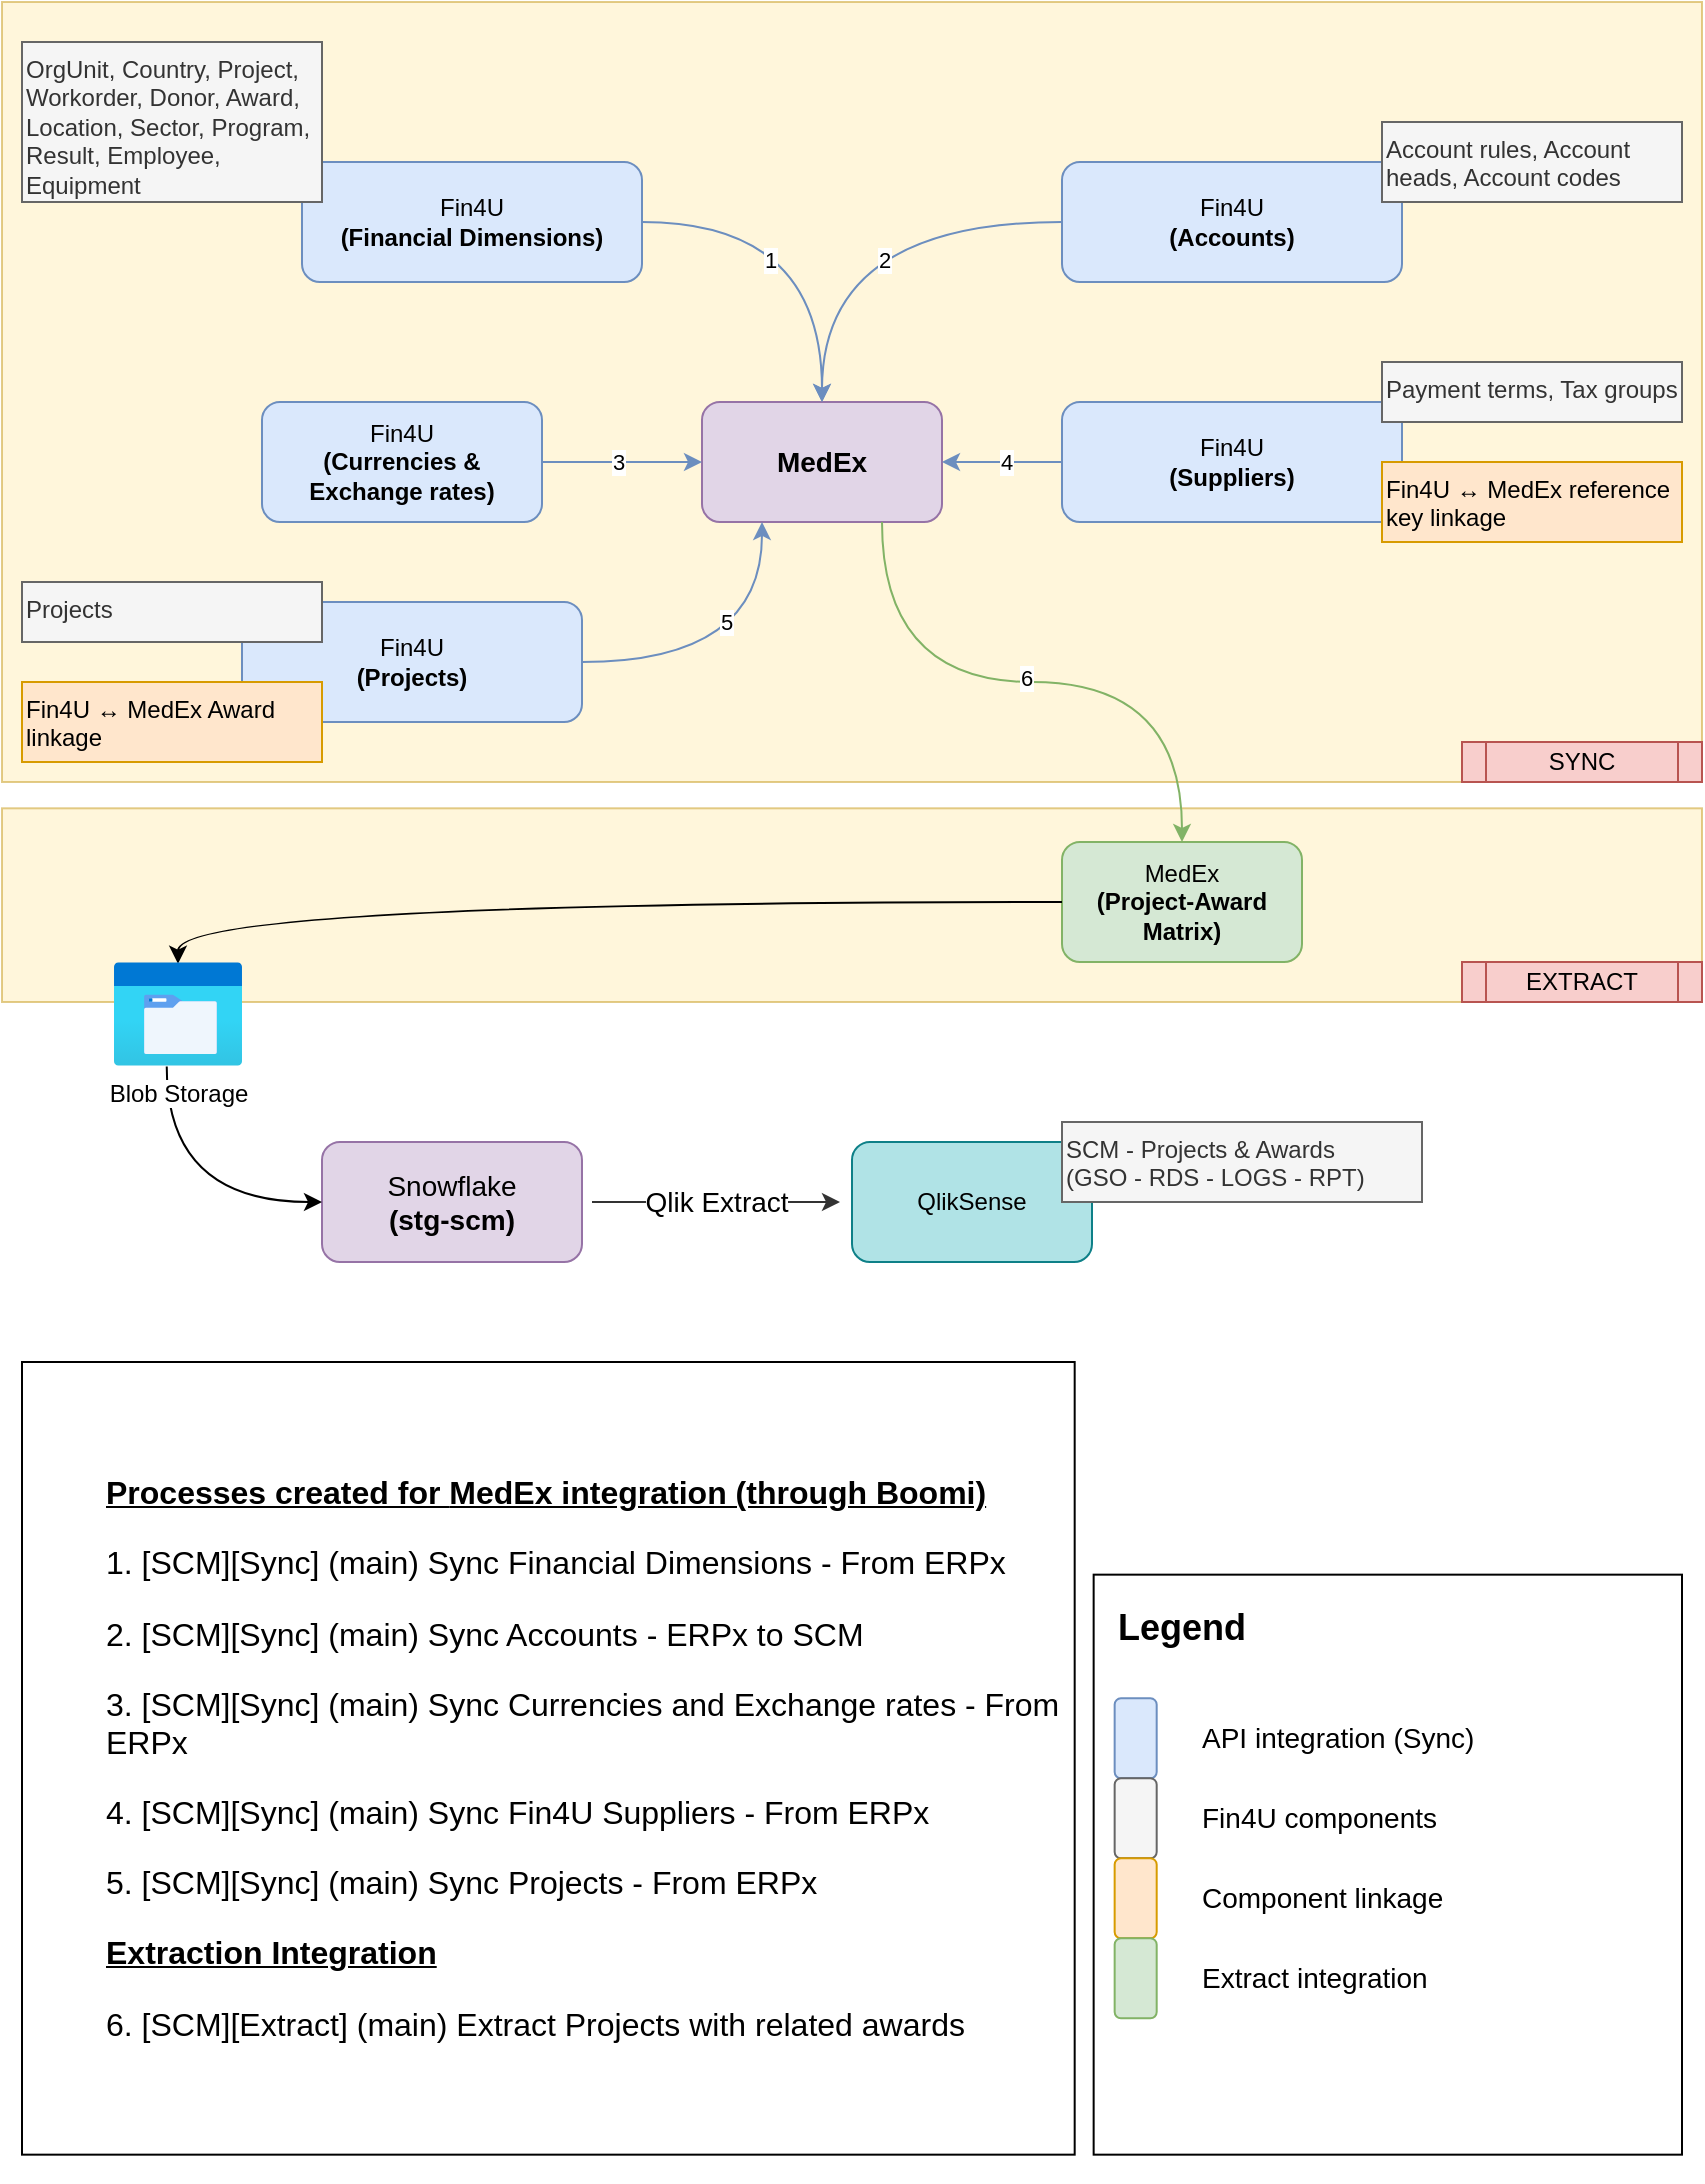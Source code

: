<mxfile version="23.1.0" type="device">
  <diagram name="Page-1" id="ndSfWxXkHObQsdJY2zDe">
    <mxGraphModel dx="1221" dy="652" grid="1" gridSize="10" guides="1" tooltips="1" connect="1" arrows="1" fold="1" page="1" pageScale="1" pageWidth="850" pageHeight="1100" math="0" shadow="0">
      <root>
        <mxCell id="0" />
        <mxCell id="1" parent="0" />
        <mxCell id="mrR2_URcDrBN32v_bF9_-54" value="" style="rounded=0;whiteSpace=wrap;html=1;fillColor=#fff2cc;opacity=70;strokeColor=#d6b656;" parent="1" vertex="1">
          <mxGeometry width="850" height="390" as="geometry" />
        </mxCell>
        <mxCell id="mrR2_URcDrBN32v_bF9_-1" value="&lt;span style=&quot;font-size: 14px;&quot;&gt;&lt;b&gt;MedEx&lt;/b&gt;&lt;/span&gt;" style="rounded=1;whiteSpace=wrap;html=1;fillColor=#e1d5e7;strokeColor=#9673a6;" parent="1" vertex="1">
          <mxGeometry x="350" y="200" width="120" height="60" as="geometry" />
        </mxCell>
        <mxCell id="mrR2_URcDrBN32v_bF9_-8" style="edgeStyle=orthogonalEdgeStyle;rounded=0;orthogonalLoop=1;jettySize=auto;html=1;exitX=1;exitY=0.5;exitDx=0;exitDy=0;fillColor=#dae8fc;strokeColor=#6c8ebf;curved=1;" parent="1" source="mrR2_URcDrBN32v_bF9_-4" target="mrR2_URcDrBN32v_bF9_-1" edge="1">
          <mxGeometry relative="1" as="geometry" />
        </mxCell>
        <mxCell id="mrR2_URcDrBN32v_bF9_-9" value="1" style="edgeLabel;html=1;align=center;verticalAlign=middle;resizable=0;points=[];" parent="mrR2_URcDrBN32v_bF9_-8" vertex="1" connectable="0">
          <mxGeometry x="0.207" y="-2" relative="1" as="geometry">
            <mxPoint x="-24" as="offset" />
          </mxGeometry>
        </mxCell>
        <mxCell id="mrR2_URcDrBN32v_bF9_-12" value="" style="group" parent="1" vertex="1" connectable="0">
          <mxGeometry x="10" y="680" width="840" height="410" as="geometry" />
        </mxCell>
        <mxCell id="mrR2_URcDrBN32v_bF9_-13" value="&lt;blockquote style=&quot;margin: 0px 0px 0px 40px; border: none; padding: 0px; font-size: 16px;&quot;&gt;&lt;p style=&quot;font-size: 16px;&quot;&gt;&lt;b&gt;&lt;u&gt;&lt;span style=&quot;font-size: 12pt; background-color: initial; font-family: Helvetica, sans-serif;&quot;&gt;Processes created for&amp;nbsp;&lt;/span&gt;&lt;span style=&quot;font-size: 12pt; background-color: initial; font-family: Helvetica, sans-serif;&quot;&gt;MedEx integration (through&amp;nbsp;Boomi)&lt;/span&gt;&lt;br&gt;&lt;/u&gt;&lt;/b&gt;&lt;/p&gt;&lt;p style=&quot;font-size: 16px;&quot;&gt;1.&amp;nbsp;[SCM][Sync] (main) Sync Financial Dimensions - From ERPx&lt;/p&gt;&lt;p style=&quot;font-size: 16px;&quot;&gt;2.&amp;nbsp;[SCM][Sync] (main) Sync Accounts - ERPx to SCM&lt;/p&gt;&lt;p style=&quot;font-size: 16px;&quot;&gt;3.&amp;nbsp;[SCM][Sync] (main) Sync Currencies and Exchange rates - From ERPx&lt;/p&gt;&lt;p style=&quot;font-size: 16px;&quot;&gt;4.&amp;nbsp;[SCM][Sync] (main) Sync Fin4U Suppliers - From ERPx&lt;/p&gt;&lt;p style=&quot;font-size: 16px;&quot;&gt;5.&amp;nbsp;[SCM][Sync] (main) Sync Projects - From ERPx&lt;/p&gt;&lt;p style=&quot;font-size: 16px;&quot;&gt;&lt;b&gt;&lt;u&gt;Extraction Integration&lt;/u&gt;&lt;/b&gt;&lt;/p&gt;&lt;p style=&quot;font-size: 16px;&quot;&gt;6.&amp;nbsp;[SCM][Extract] (main) Extract Projects with related awards&lt;/p&gt;&lt;/blockquote&gt;" style="rounded=0;whiteSpace=wrap;html=1;align=left;" parent="mrR2_URcDrBN32v_bF9_-12" vertex="1">
          <mxGeometry width="526.342" height="396.33" as="geometry" />
        </mxCell>
        <mxCell id="mrR2_URcDrBN32v_bF9_-14" value="&lt;font style=&quot;&quot;&gt;&lt;font style=&quot;font-size: 18px;&quot;&gt;&lt;span style=&quot;white-space: pre;&quot;&gt;&amp;nbsp;&amp;nbsp;&amp;nbsp;&amp;nbsp;&lt;/span&gt;&lt;br&gt;&lt;/font&gt;&lt;/font&gt;" style="text;html=1;align=left;verticalAlign=middle;resizable=0;points=[];autosize=1;strokeColor=none;fillColor=none;fontSize=11;fontFamily=Helvetica;fontColor=default;" parent="mrR2_URcDrBN32v_bF9_-12" vertex="1">
          <mxGeometry y="178.17" width="40" height="40" as="geometry" />
        </mxCell>
        <mxCell id="mrR2_URcDrBN32v_bF9_-15" value="" style="rounded=0;whiteSpace=wrap;html=1;movable=1;resizable=1;rotatable=1;deletable=1;editable=1;locked=0;connectable=1;" parent="mrR2_URcDrBN32v_bF9_-12" vertex="1">
          <mxGeometry x="535.823" y="106.33" width="294.177" height="290" as="geometry" />
        </mxCell>
        <mxCell id="mrR2_URcDrBN32v_bF9_-16" value="" style="rounded=1;whiteSpace=wrap;html=1;labelBackgroundColor=#E6FFCC;labelBorderColor=default;fontFamily=Helvetica;fontSize=11;fillColor=#dae8fc;strokeColor=#6c8ebf;" parent="mrR2_URcDrBN32v_bF9_-12" vertex="1">
          <mxGeometry x="546.329" y="168.16" width="21.013" height="40" as="geometry" />
        </mxCell>
        <mxCell id="mrR2_URcDrBN32v_bF9_-17" value="&lt;span style=&quot;border-color: var(--border-color);&quot;&gt;&lt;font style=&quot;font-size: 14px;&quot;&gt;API integration (Sync)&lt;/font&gt;&lt;/span&gt;" style="text;html=1;align=left;verticalAlign=middle;resizable=0;points=[];autosize=1;strokeColor=none;fillColor=none;fontSize=12;fontFamily=Helvetica;fontColor=default;" parent="mrR2_URcDrBN32v_bF9_-12" vertex="1">
          <mxGeometry x="588.354" y="173.16" width="160" height="30" as="geometry" />
        </mxCell>
        <mxCell id="mrR2_URcDrBN32v_bF9_-22" value="&lt;font style=&quot;font-size: 18px;&quot;&gt;Legend&lt;/font&gt;" style="text;html=1;align=left;verticalAlign=middle;resizable=0;points=[];autosize=1;strokeColor=none;fillColor=none;fontSize=12;fontFamily=Helvetica;fontColor=default;fontStyle=1" parent="mrR2_URcDrBN32v_bF9_-12" vertex="1">
          <mxGeometry x="546.329" y="113.16" width="90" height="40" as="geometry" />
        </mxCell>
        <mxCell id="mrR2_URcDrBN32v_bF9_-37" value="" style="rounded=1;whiteSpace=wrap;html=1;labelBackgroundColor=#E6FFCC;labelBorderColor=default;fontFamily=Helvetica;fontSize=11;fillColor=#f5f5f5;strokeColor=#666666;fontColor=#333333;" parent="mrR2_URcDrBN32v_bF9_-12" vertex="1">
          <mxGeometry x="546.329" y="208.16" width="21.013" height="40" as="geometry" />
        </mxCell>
        <mxCell id="mrR2_URcDrBN32v_bF9_-38" value="&lt;span style=&quot;border-color: var(--border-color);&quot;&gt;&lt;font style=&quot;font-size: 14px;&quot;&gt;Fin4U components&lt;/font&gt;&lt;/span&gt;" style="text;html=1;align=left;verticalAlign=middle;resizable=0;points=[];autosize=1;strokeColor=none;fillColor=none;fontSize=12;fontFamily=Helvetica;fontColor=default;" parent="mrR2_URcDrBN32v_bF9_-12" vertex="1">
          <mxGeometry x="588.354" y="213.16" width="140" height="30" as="geometry" />
        </mxCell>
        <mxCell id="mrR2_URcDrBN32v_bF9_-45" value="" style="rounded=1;whiteSpace=wrap;html=1;labelBackgroundColor=#E6FFCC;labelBorderColor=default;fontFamily=Helvetica;fontSize=11;fillColor=#ffe6cc;strokeColor=#d79b00;" parent="mrR2_URcDrBN32v_bF9_-12" vertex="1">
          <mxGeometry x="546.329" y="248.16" width="21.013" height="40" as="geometry" />
        </mxCell>
        <mxCell id="mrR2_URcDrBN32v_bF9_-46" value="&lt;span style=&quot;border-color: var(--border-color);&quot;&gt;&lt;font style=&quot;font-size: 14px;&quot;&gt;Component linkage&lt;/font&gt;&lt;/span&gt;" style="text;html=1;align=left;verticalAlign=middle;resizable=0;points=[];autosize=1;strokeColor=none;fillColor=none;fontSize=12;fontFamily=Helvetica;fontColor=default;" parent="mrR2_URcDrBN32v_bF9_-12" vertex="1">
          <mxGeometry x="588.354" y="253.16" width="140" height="30" as="geometry" />
        </mxCell>
        <mxCell id="mrR2_URcDrBN32v_bF9_-57" value="" style="rounded=1;whiteSpace=wrap;html=1;labelBackgroundColor=#E6FFCC;labelBorderColor=default;fontFamily=Helvetica;fontSize=11;fillColor=#d5e8d4;strokeColor=#82b366;" parent="mrR2_URcDrBN32v_bF9_-12" vertex="1">
          <mxGeometry x="546.329" y="288.16" width="21.013" height="40" as="geometry" />
        </mxCell>
        <mxCell id="mrR2_URcDrBN32v_bF9_-58" value="&lt;span style=&quot;border-color: var(--border-color);&quot;&gt;&lt;font style=&quot;font-size: 14px;&quot;&gt;Extract integration&lt;/font&gt;&lt;/span&gt;" style="text;html=1;align=left;verticalAlign=middle;resizable=0;points=[];autosize=1;strokeColor=none;fillColor=none;fontSize=12;fontFamily=Helvetica;fontColor=default;" parent="mrR2_URcDrBN32v_bF9_-12" vertex="1">
          <mxGeometry x="588.354" y="293.16" width="140" height="30" as="geometry" />
        </mxCell>
        <mxCell id="mrR2_URcDrBN32v_bF9_-60" value="" style="rounded=0;whiteSpace=wrap;html=1;fillColor=#fff2cc;opacity=70;strokeColor=#d6b656;" parent="mrR2_URcDrBN32v_bF9_-12" vertex="1">
          <mxGeometry x="-10" y="-276.84" width="850" height="96.84" as="geometry" />
        </mxCell>
        <mxCell id="mrR2_URcDrBN32v_bF9_-61" value="EXTRACT" style="shape=process;whiteSpace=wrap;html=1;backgroundOutline=1;fillColor=#f8cecc;strokeColor=#b85450;" parent="mrR2_URcDrBN32v_bF9_-12" vertex="1">
          <mxGeometry x="720" y="-200" width="120" height="20" as="geometry" />
        </mxCell>
        <mxCell id="mrR2_URcDrBN32v_bF9_-28" style="edgeStyle=orthogonalEdgeStyle;rounded=0;orthogonalLoop=1;jettySize=auto;html=1;exitX=0;exitY=0.5;exitDx=0;exitDy=0;entryX=0.5;entryY=0;entryDx=0;entryDy=0;fillColor=#dae8fc;strokeColor=#6c8ebf;curved=1;" parent="1" source="mrR2_URcDrBN32v_bF9_-27" target="mrR2_URcDrBN32v_bF9_-1" edge="1">
          <mxGeometry relative="1" as="geometry" />
        </mxCell>
        <mxCell id="mrR2_URcDrBN32v_bF9_-29" value="2" style="edgeLabel;html=1;align=center;verticalAlign=middle;resizable=0;points=[];" parent="mrR2_URcDrBN32v_bF9_-28" vertex="1" connectable="0">
          <mxGeometry x="0.324" y="12" relative="1" as="geometry">
            <mxPoint x="19" as="offset" />
          </mxGeometry>
        </mxCell>
        <mxCell id="mrR2_URcDrBN32v_bF9_-30" value="" style="group;fontStyle=4" parent="1" vertex="1" connectable="0">
          <mxGeometry x="10" y="20" width="370" height="360" as="geometry" />
        </mxCell>
        <mxCell id="mrR2_URcDrBN32v_bF9_-4" value="Fin4U&lt;br&gt;&lt;b&gt;(Financial Dimensions)&lt;/b&gt;" style="rounded=1;whiteSpace=wrap;html=1;fillColor=#dae8fc;strokeColor=#6c8ebf;" parent="mrR2_URcDrBN32v_bF9_-30" vertex="1">
          <mxGeometry x="140" y="60" width="170" height="60" as="geometry" />
        </mxCell>
        <mxCell id="mrR2_URcDrBN32v_bF9_-7" value="OrgUnit, Country, Project, Workorder, Donor, Award, Location, Sector, Program, Result, Employee, Equipment" style="text;whiteSpace=wrap;fillColor=#f5f5f5;fontColor=#333333;strokeColor=#666666;fontSize=12;" parent="mrR2_URcDrBN32v_bF9_-30" vertex="1">
          <mxGeometry width="150" height="80" as="geometry" />
        </mxCell>
        <mxCell id="mrR2_URcDrBN32v_bF9_-32" value="" style="group" parent="1" vertex="1" connectable="0">
          <mxGeometry x="530" y="60" width="310" height="80" as="geometry" />
        </mxCell>
        <mxCell id="mrR2_URcDrBN32v_bF9_-27" value="Fin4U&lt;br&gt;&lt;b&gt;(Accounts)&lt;/b&gt;" style="rounded=1;whiteSpace=wrap;html=1;fillColor=#dae8fc;strokeColor=#6c8ebf;" parent="mrR2_URcDrBN32v_bF9_-32" vertex="1">
          <mxGeometry y="20" width="170" height="60" as="geometry" />
        </mxCell>
        <mxCell id="mrR2_URcDrBN32v_bF9_-31" value="Account rules, Account heads, Account codes" style="text;whiteSpace=wrap;fillColor=#f5f5f5;fontColor=#333333;strokeColor=#666666;fontSize=12;" parent="mrR2_URcDrBN32v_bF9_-32" vertex="1">
          <mxGeometry x="160" width="150" height="40" as="geometry" />
        </mxCell>
        <mxCell id="mrR2_URcDrBN32v_bF9_-35" style="edgeStyle=orthogonalEdgeStyle;rounded=0;orthogonalLoop=1;jettySize=auto;html=1;entryX=0;entryY=0.5;entryDx=0;entryDy=0;fillColor=#dae8fc;strokeColor=#6c8ebf;curved=1;" parent="1" source="mrR2_URcDrBN32v_bF9_-34" target="mrR2_URcDrBN32v_bF9_-1" edge="1">
          <mxGeometry relative="1" as="geometry" />
        </mxCell>
        <mxCell id="mrR2_URcDrBN32v_bF9_-36" value="3" style="edgeLabel;html=1;align=center;verticalAlign=middle;resizable=0;points=[];" parent="mrR2_URcDrBN32v_bF9_-35" vertex="1" connectable="0">
          <mxGeometry x="0.083" y="5" relative="1" as="geometry">
            <mxPoint x="-6" y="5" as="offset" />
          </mxGeometry>
        </mxCell>
        <mxCell id="mrR2_URcDrBN32v_bF9_-34" value="Fin4U&lt;br&gt;&lt;b&gt;(Currencies &amp;amp; Exchange rates)&lt;/b&gt;" style="rounded=1;whiteSpace=wrap;html=1;fillColor=#dae8fc;strokeColor=#6c8ebf;" parent="1" vertex="1">
          <mxGeometry x="130" y="200" width="140" height="60" as="geometry" />
        </mxCell>
        <mxCell id="mrR2_URcDrBN32v_bF9_-41" style="edgeStyle=orthogonalEdgeStyle;rounded=0;orthogonalLoop=1;jettySize=auto;html=1;exitX=0;exitY=0.5;exitDx=0;exitDy=0;fillColor=#dae8fc;strokeColor=#6c8ebf;" parent="1" source="mrR2_URcDrBN32v_bF9_-39" target="mrR2_URcDrBN32v_bF9_-1" edge="1">
          <mxGeometry relative="1" as="geometry" />
        </mxCell>
        <mxCell id="mrR2_URcDrBN32v_bF9_-42" value="4" style="edgeLabel;html=1;align=center;verticalAlign=middle;resizable=0;points=[];" parent="mrR2_URcDrBN32v_bF9_-41" vertex="1" connectable="0">
          <mxGeometry x="0.245" relative="1" as="geometry">
            <mxPoint x="9" as="offset" />
          </mxGeometry>
        </mxCell>
        <mxCell id="mrR2_URcDrBN32v_bF9_-39" value="Fin4U&lt;br&gt;&lt;b&gt;(Suppliers)&lt;/b&gt;" style="rounded=1;whiteSpace=wrap;html=1;fillColor=#dae8fc;strokeColor=#6c8ebf;" parent="1" vertex="1">
          <mxGeometry x="530" y="200" width="170" height="60" as="geometry" />
        </mxCell>
        <mxCell id="mrR2_URcDrBN32v_bF9_-40" value="Payment terms, Tax groups" style="text;whiteSpace=wrap;fillColor=#f5f5f5;fontColor=#333333;strokeColor=#666666;fontSize=12;" parent="1" vertex="1">
          <mxGeometry x="690" y="180" width="150" height="30" as="geometry" />
        </mxCell>
        <mxCell id="mrR2_URcDrBN32v_bF9_-44" value="Fin4U ↔ MedEx reference key linkage" style="text;whiteSpace=wrap;fillColor=#ffe6cc;strokeColor=#d79b00;fontSize=12;" parent="1" vertex="1">
          <mxGeometry x="690" y="230" width="150" height="40" as="geometry" />
        </mxCell>
        <mxCell id="mrR2_URcDrBN32v_bF9_-48" style="edgeStyle=orthogonalEdgeStyle;rounded=0;orthogonalLoop=1;jettySize=auto;html=1;exitX=1;exitY=0.5;exitDx=0;exitDy=0;entryX=0.25;entryY=1;entryDx=0;entryDy=0;curved=1;fillColor=#dae8fc;strokeColor=#6c8ebf;" parent="1" source="mrR2_URcDrBN32v_bF9_-47" target="mrR2_URcDrBN32v_bF9_-1" edge="1">
          <mxGeometry relative="1" as="geometry" />
        </mxCell>
        <mxCell id="mrR2_URcDrBN32v_bF9_-49" value="5" style="edgeLabel;html=1;align=center;verticalAlign=middle;resizable=0;points=[];" parent="mrR2_URcDrBN32v_bF9_-48" vertex="1" connectable="0">
          <mxGeometry x="0.376" y="18" relative="1" as="geometry">
            <mxPoint as="offset" />
          </mxGeometry>
        </mxCell>
        <mxCell id="mrR2_URcDrBN32v_bF9_-47" value="Fin4U&lt;br&gt;&lt;b&gt;(Projects)&lt;/b&gt;" style="rounded=1;whiteSpace=wrap;html=1;fillColor=#dae8fc;strokeColor=#6c8ebf;" parent="1" vertex="1">
          <mxGeometry x="120" y="300" width="170" height="60" as="geometry" />
        </mxCell>
        <mxCell id="mrR2_URcDrBN32v_bF9_-50" value="Projects" style="text;whiteSpace=wrap;fillColor=#f5f5f5;fontColor=#333333;strokeColor=#666666;fontSize=12;" parent="1" vertex="1">
          <mxGeometry x="10" y="290" width="150" height="30" as="geometry" />
        </mxCell>
        <mxCell id="mrR2_URcDrBN32v_bF9_-52" value="Fin4U ↔ MedEx Award linkage" style="text;whiteSpace=wrap;fillColor=#ffe6cc;strokeColor=#d79b00;fontSize=12;" parent="1" vertex="1">
          <mxGeometry x="10" y="340" width="150" height="40" as="geometry" />
        </mxCell>
        <mxCell id="mrR2_URcDrBN32v_bF9_-55" value="SYNC" style="shape=process;whiteSpace=wrap;html=1;backgroundOutline=1;fillColor=#f8cecc;strokeColor=#b85450;" parent="1" vertex="1">
          <mxGeometry x="730" y="370" width="120" height="20" as="geometry" />
        </mxCell>
        <mxCell id="mrR2_URcDrBN32v_bF9_-56" value="MedEx&lt;br&gt;&lt;b&gt;(Project-Award Matrix)&lt;/b&gt;" style="rounded=1;whiteSpace=wrap;html=1;fillColor=#d5e8d4;strokeColor=#82b366;" parent="1" vertex="1">
          <mxGeometry x="530" y="420" width="120" height="60" as="geometry" />
        </mxCell>
        <mxCell id="mrR2_URcDrBN32v_bF9_-59" style="edgeStyle=orthogonalEdgeStyle;rounded=0;orthogonalLoop=1;jettySize=auto;html=1;exitX=0.75;exitY=1;exitDx=0;exitDy=0;entryX=0.5;entryY=0;entryDx=0;entryDy=0;curved=1;fillColor=#d5e8d4;strokeColor=#82b366;" parent="1" source="mrR2_URcDrBN32v_bF9_-1" target="mrR2_URcDrBN32v_bF9_-56" edge="1">
          <mxGeometry relative="1" as="geometry" />
        </mxCell>
        <mxCell id="mrR2_URcDrBN32v_bF9_-62" value="6" style="edgeLabel;html=1;align=center;verticalAlign=middle;resizable=0;points=[];" parent="mrR2_URcDrBN32v_bF9_-59" vertex="1" connectable="0">
          <mxGeometry x="-0.019" y="2" relative="1" as="geometry">
            <mxPoint as="offset" />
          </mxGeometry>
        </mxCell>
        <mxCell id="mrR2_URcDrBN32v_bF9_-67" value="Qlik Extract" style="edgeStyle=orthogonalEdgeStyle;curved=1;rounded=0;orthogonalLoop=1;jettySize=auto;html=1;sourcePerimeterSpacing=5;targetPerimeterSpacing=6;strokeColor=#333333;strokeWidth=1;fontSize=14;" parent="1" source="mrR2_URcDrBN32v_bF9_-68" target="mrR2_URcDrBN32v_bF9_-69" edge="1">
          <mxGeometry x="0.003" relative="1" as="geometry">
            <mxPoint as="offset" />
          </mxGeometry>
        </mxCell>
        <mxCell id="mrR2_URcDrBN32v_bF9_-68" value="&lt;font style=&quot;font-size: 14px;&quot;&gt;Snowflake&lt;br&gt;&lt;b&gt;(stg-scm)&lt;/b&gt;&lt;br&gt;&lt;/font&gt;" style="rounded=1;whiteSpace=wrap;html=1;fillColor=#e1d5e7;strokeColor=#9673a6;" parent="1" vertex="1">
          <mxGeometry x="160" y="570" width="130" height="60" as="geometry" />
        </mxCell>
        <mxCell id="mrR2_URcDrBN32v_bF9_-69" value="QlikSense" style="rounded=1;whiteSpace=wrap;html=1;fillColor=#b0e3e6;strokeColor=#0e8088;" parent="1" vertex="1">
          <mxGeometry x="425" y="570" width="120" height="60" as="geometry" />
        </mxCell>
        <mxCell id="mrR2_URcDrBN32v_bF9_-71" style="edgeStyle=orthogonalEdgeStyle;rounded=0;orthogonalLoop=1;jettySize=auto;html=1;entryX=0.5;entryY=0.016;entryDx=0;entryDy=0;entryPerimeter=0;curved=1;" parent="1" source="mrR2_URcDrBN32v_bF9_-56" target="mrR2_URcDrBN32v_bF9_-63" edge="1">
          <mxGeometry relative="1" as="geometry" />
        </mxCell>
        <mxCell id="mrR2_URcDrBN32v_bF9_-72" style="edgeStyle=orthogonalEdgeStyle;rounded=0;orthogonalLoop=1;jettySize=auto;html=1;entryX=0;entryY=0.5;entryDx=0;entryDy=0;curved=1;exitX=0.412;exitY=1.004;exitDx=0;exitDy=0;exitPerimeter=0;" parent="1" source="mrR2_URcDrBN32v_bF9_-63" target="mrR2_URcDrBN32v_bF9_-68" edge="1">
          <mxGeometry relative="1" as="geometry" />
        </mxCell>
        <mxCell id="mrR2_URcDrBN32v_bF9_-63" value="Blob Storage" style="image;aspect=fixed;html=1;points=[];align=center;fontSize=12;image=img/lib/azure2/general/Storage_Azure_Files.svg;" parent="1" vertex="1">
          <mxGeometry x="56" y="480" width="64" height="52" as="geometry" />
        </mxCell>
        <mxCell id="mrR2_URcDrBN32v_bF9_-74" value="SCM - Projects &amp; Awards&#xa;(GSO - RDS - LOGS - RPT)" style="text;whiteSpace=wrap;fillColor=#f5f5f5;fontColor=#333333;strokeColor=#666666;fontSize=12;" parent="1" vertex="1">
          <mxGeometry x="530" y="560" width="180" height="40" as="geometry" />
        </mxCell>
      </root>
    </mxGraphModel>
  </diagram>
</mxfile>
